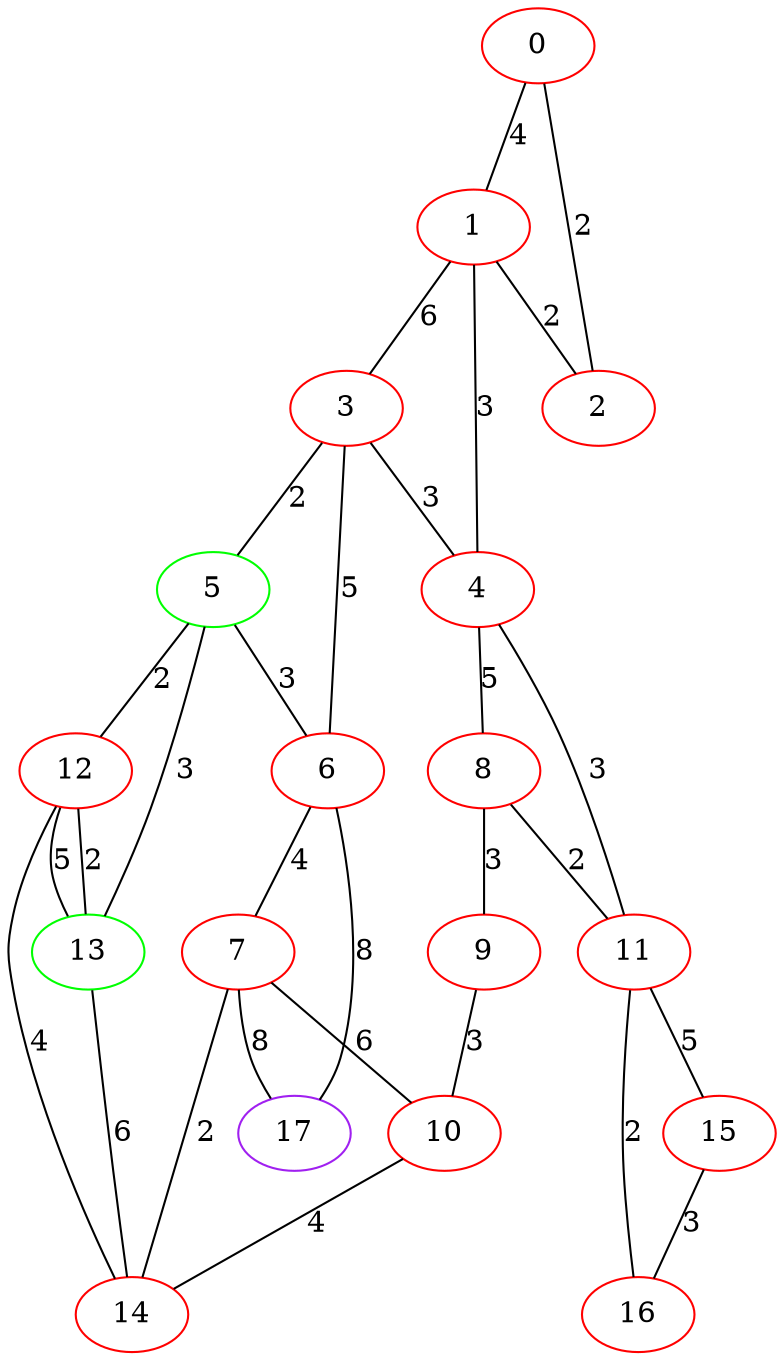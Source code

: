 graph "" {
0 [color=red, weight=1];
1 [color=red, weight=1];
2 [color=red, weight=1];
3 [color=red, weight=1];
4 [color=red, weight=1];
5 [color=green, weight=2];
6 [color=red, weight=1];
7 [color=red, weight=1];
8 [color=red, weight=1];
9 [color=red, weight=1];
10 [color=red, weight=1];
11 [color=red, weight=1];
12 [color=red, weight=1];
13 [color=green, weight=2];
14 [color=red, weight=1];
15 [color=red, weight=1];
16 [color=red, weight=1];
17 [color=purple, weight=4];
0 -- 1  [key=0, label=4];
0 -- 2  [key=0, label=2];
1 -- 2  [key=0, label=2];
1 -- 3  [key=0, label=6];
1 -- 4  [key=0, label=3];
3 -- 4  [key=0, label=3];
3 -- 5  [key=0, label=2];
3 -- 6  [key=0, label=5];
4 -- 8  [key=0, label=5];
4 -- 11  [key=0, label=3];
5 -- 12  [key=0, label=2];
5 -- 13  [key=0, label=3];
5 -- 6  [key=0, label=3];
6 -- 17  [key=0, label=8];
6 -- 7  [key=0, label=4];
7 -- 17  [key=0, label=8];
7 -- 10  [key=0, label=6];
7 -- 14  [key=0, label=2];
8 -- 9  [key=0, label=3];
8 -- 11  [key=0, label=2];
9 -- 10  [key=0, label=3];
10 -- 14  [key=0, label=4];
11 -- 16  [key=0, label=2];
11 -- 15  [key=0, label=5];
12 -- 13  [key=0, label=2];
12 -- 13  [key=1, label=5];
12 -- 14  [key=0, label=4];
13 -- 14  [key=0, label=6];
15 -- 16  [key=0, label=3];
}
